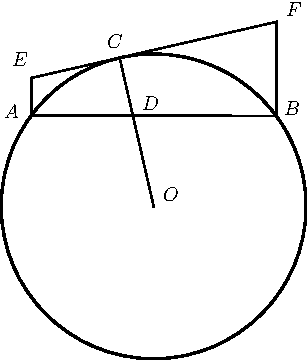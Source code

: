 import graph; size(6cm); real lsf=0.5; pen dps=linewidth(0.7)+fontsize(10); defaultpen(dps); pen ds=black; real xmin=-5.8343888213187105,xmax=6.940350092827603,ymin=-4.923002266701252,ymax=6.348826186957261; 
pair O=(0.,0.), A=(-1.604792570945147,1.1935831786009996), B=(1.6097580181347844,1.1868778888541025), C=(-0.446389377442653,1.9495477741533704), D=(-0.2726593662113861,1.1908044576346701), F=(1.612332159861446,2.4209347478652856); 
draw(circle(O,2.),linewidth(1.2)); draw(C--O,linewidth(0.8)); draw(A--B,linewidth(0.8)); draw((-1.603768471316581,1.6845418378900812)--A,linewidth(0.8)); draw((-1.603768471316581,1.6845418378900812)--F,linewidth(0.8)); draw(F--B,linewidth(0.8)); 
dot(O,linewidth(1.pt)+ds); label("$O$",(0.09137242289033586,0.036602252908493664),NE*lsf); dot(A,linewidth(1.pt)+ds); label("$A$",(-1.9912320723570462,1.1315798741210348),NE*lsf); dot(B,linewidth(1.pt)+ds); label("$B$",(1.6801634811202975,1.1745201729921149),NE*lsf); dot(C,linewidth(1.pt)+ds); label("$C$",(-0.6386126579180249,2.0547962998492557),NE*lsf); dot(D,linewidth(1.pt)+ds); label("$D$",(-0.18773951977168443,1.2389306212987348),NE*lsf); dot((-1.603768471316581,1.6845418378900812),linewidth(1.pt)+ds); label("$E$",(-1.883881325179346,1.8186246560583155),NE*lsf); dot(F,linewidth(1.pt)+ds); label("$F$",(1.7016336305558375,2.4627291391245163),NE*lsf); 
clip((xmin,ymin)--(xmin,ymax)--(xmax,ymax)--(xmax,ymin)--cycle); 